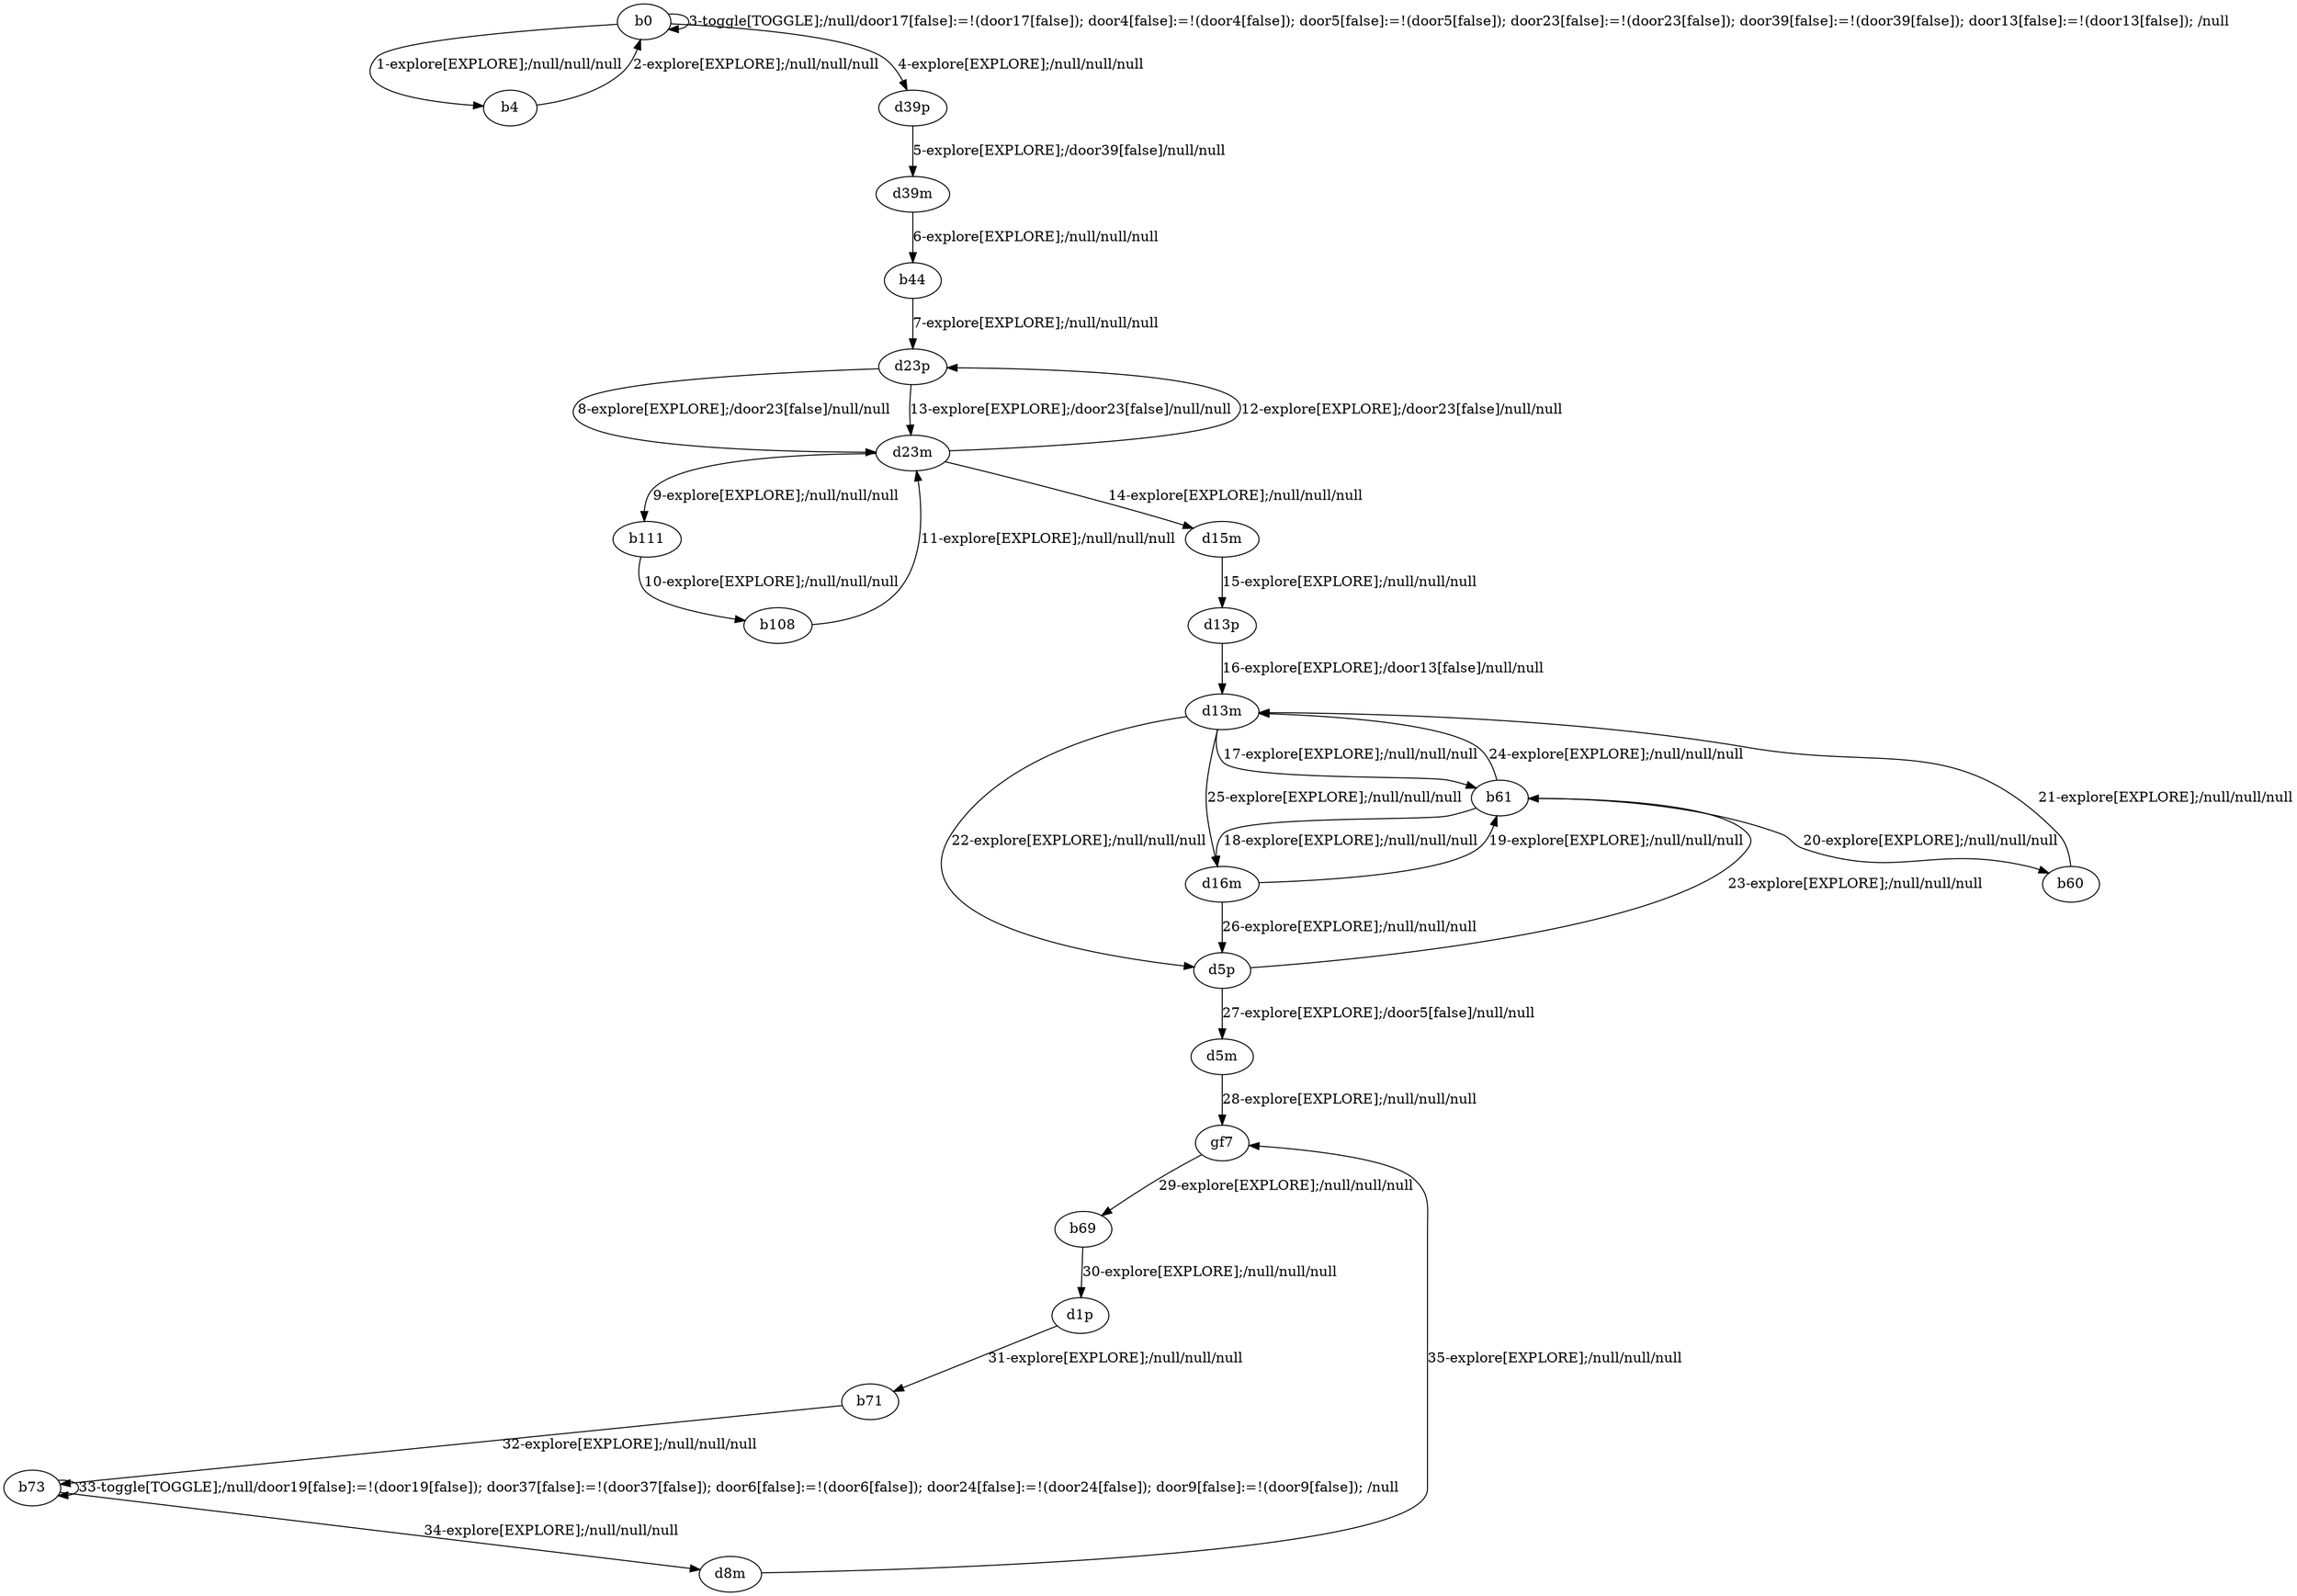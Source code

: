 # Total number of goals covered by this test: 1
# d23m --> d23p

digraph g {
"b0" -> "b4" [label = "1-explore[EXPLORE];/null/null/null"];
"b4" -> "b0" [label = "2-explore[EXPLORE];/null/null/null"];
"b0" -> "b0" [label = "3-toggle[TOGGLE];/null/door17[false]:=!(door17[false]); door4[false]:=!(door4[false]); door5[false]:=!(door5[false]); door23[false]:=!(door23[false]); door39[false]:=!(door39[false]); door13[false]:=!(door13[false]); /null"];
"b0" -> "d39p" [label = "4-explore[EXPLORE];/null/null/null"];
"d39p" -> "d39m" [label = "5-explore[EXPLORE];/door39[false]/null/null"];
"d39m" -> "b44" [label = "6-explore[EXPLORE];/null/null/null"];
"b44" -> "d23p" [label = "7-explore[EXPLORE];/null/null/null"];
"d23p" -> "d23m" [label = "8-explore[EXPLORE];/door23[false]/null/null"];
"d23m" -> "b111" [label = "9-explore[EXPLORE];/null/null/null"];
"b111" -> "b108" [label = "10-explore[EXPLORE];/null/null/null"];
"b108" -> "d23m" [label = "11-explore[EXPLORE];/null/null/null"];
"d23m" -> "d23p" [label = "12-explore[EXPLORE];/door23[false]/null/null"];
"d23p" -> "d23m" [label = "13-explore[EXPLORE];/door23[false]/null/null"];
"d23m" -> "d15m" [label = "14-explore[EXPLORE];/null/null/null"];
"d15m" -> "d13p" [label = "15-explore[EXPLORE];/null/null/null"];
"d13p" -> "d13m" [label = "16-explore[EXPLORE];/door13[false]/null/null"];
"d13m" -> "b61" [label = "17-explore[EXPLORE];/null/null/null"];
"b61" -> "d16m" [label = "18-explore[EXPLORE];/null/null/null"];
"d16m" -> "b61" [label = "19-explore[EXPLORE];/null/null/null"];
"b61" -> "b60" [label = "20-explore[EXPLORE];/null/null/null"];
"b60" -> "d13m" [label = "21-explore[EXPLORE];/null/null/null"];
"d13m" -> "d5p" [label = "22-explore[EXPLORE];/null/null/null"];
"d5p" -> "b61" [label = "23-explore[EXPLORE];/null/null/null"];
"b61" -> "d13m" [label = "24-explore[EXPLORE];/null/null/null"];
"d13m" -> "d16m" [label = "25-explore[EXPLORE];/null/null/null"];
"d16m" -> "d5p" [label = "26-explore[EXPLORE];/null/null/null"];
"d5p" -> "d5m" [label = "27-explore[EXPLORE];/door5[false]/null/null"];
"d5m" -> "gf7" [label = "28-explore[EXPLORE];/null/null/null"];
"gf7" -> "b69" [label = "29-explore[EXPLORE];/null/null/null"];
"b69" -> "d1p" [label = "30-explore[EXPLORE];/null/null/null"];
"d1p" -> "b71" [label = "31-explore[EXPLORE];/null/null/null"];
"b71" -> "b73" [label = "32-explore[EXPLORE];/null/null/null"];
"b73" -> "b73" [label = "33-toggle[TOGGLE];/null/door19[false]:=!(door19[false]); door37[false]:=!(door37[false]); door6[false]:=!(door6[false]); door24[false]:=!(door24[false]); door9[false]:=!(door9[false]); /null"];
"b73" -> "d8m" [label = "34-explore[EXPLORE];/null/null/null"];
"d8m" -> "gf7" [label = "35-explore[EXPLORE];/null/null/null"];
}